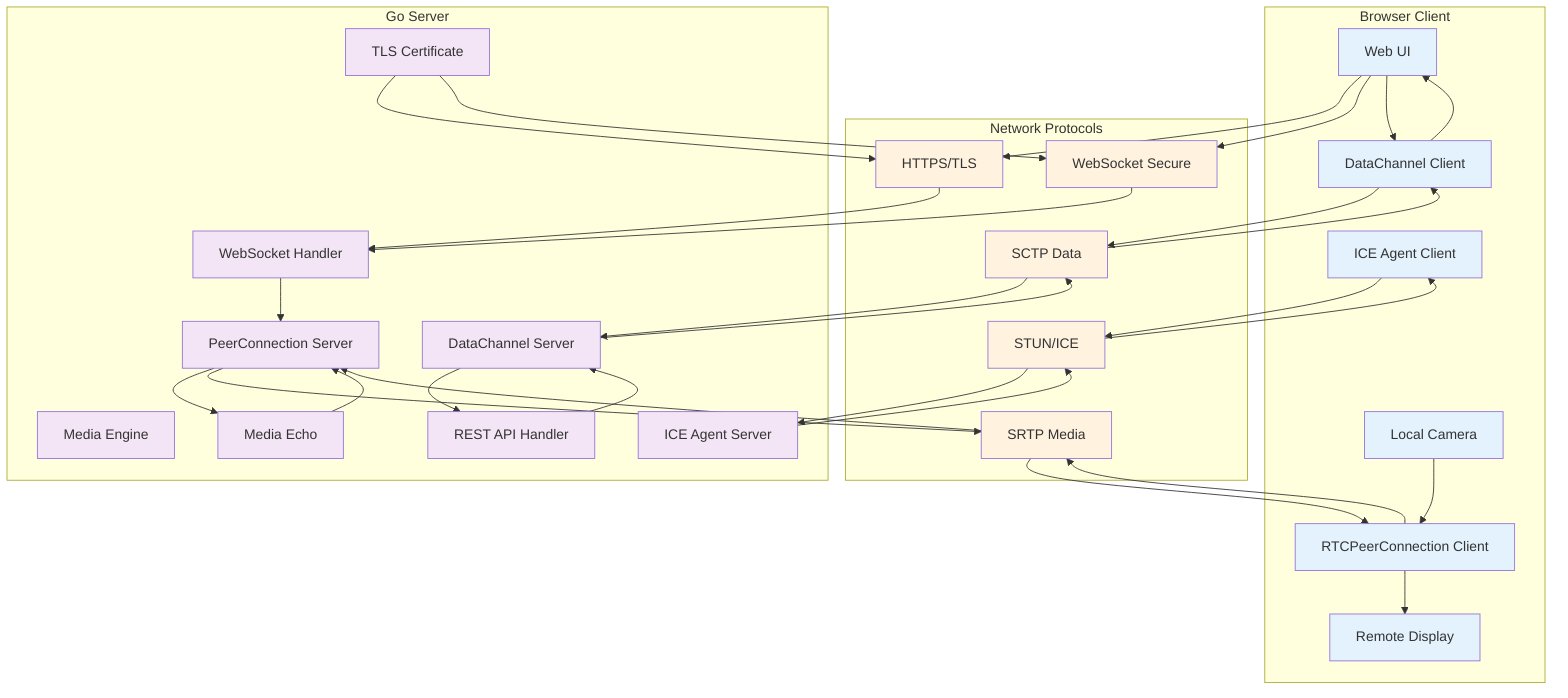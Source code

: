 graph TD
    subgraph Client["Browser Client"]
        UI["Web UI"]
        LocalCam["Local Camera"]
        RemoteDisplay["Remote Display"]
        DataChannel_C["DataChannel Client"]
        PeerConn_C["RTCPeerConnection Client"]
        ICE_C["ICE Agent Client"]
    end

    subgraph Network["Network Protocols"]
        HTTPS_Proto["HTTPS/TLS"]
        WSS_Proto["WebSocket Secure"]
        SRTP_Proto["SRTP Media"]
        SCTP_Proto["SCTP Data"]
        STUN_Proto["STUN/ICE"]
    end

    subgraph Server["Go Server"]
        TLS_Server["TLS Certificate"]
        WS_Server["WebSocket Handler"]
        PeerConn_S["PeerConnection Server"]
        DataChannel_S["DataChannel Server"]
        MediaEngine["Media Engine"]
        ICE_S["ICE Agent Server"]
        RestHandler["REST API Handler"]
        EchoProcessor["Media Echo"]
    end

    %% Signaling Flow
    UI --> HTTPS_Proto
    HTTPS_Proto --> WS_Server
    UI --> WSS_Proto
    WSS_Proto --> WS_Server
    WS_Server --> PeerConn_S

    %% Media Flow
    LocalCam --> PeerConn_C
    PeerConn_C --> SRTP_Proto
    SRTP_Proto --> PeerConn_S
    PeerConn_S --> EchoProcessor
    EchoProcessor --> PeerConn_S
    PeerConn_S --> SRTP_Proto
    SRTP_Proto --> PeerConn_C
    PeerConn_C --> RemoteDisplay

    %% Data Channel Flow
    UI --> DataChannel_C
    DataChannel_C --> SCTP_Proto
    SCTP_Proto --> DataChannel_S
    DataChannel_S --> RestHandler
    RestHandler --> DataChannel_S
    DataChannel_S --> SCTP_Proto
    SCTP_Proto --> DataChannel_C
    DataChannel_C --> UI

    %% NAT Traversal
    ICE_C --> STUN_Proto
    ICE_S --> STUN_Proto
    STUN_Proto --> ICE_C
    STUN_Proto --> ICE_S

    %% Security
    TLS_Server --> HTTPS_Proto
    TLS_Server --> WSS_Proto

    classDef client fill:#e3f2fd
    classDef server fill:#f3e5f5
    classDef network fill:#fff3e0
    
    class UI,LocalCam,RemoteDisplay,DataChannel_C,PeerConn_C,ICE_C client
    class TLS_Server,WS_Server,PeerConn_S,DataChannel_S,MediaEngine,ICE_S,RestHandler,EchoProcessor server
    class HTTPS_Proto,WSS_Proto,SRTP_Proto,SCTP_Proto,STUN_Proto network
